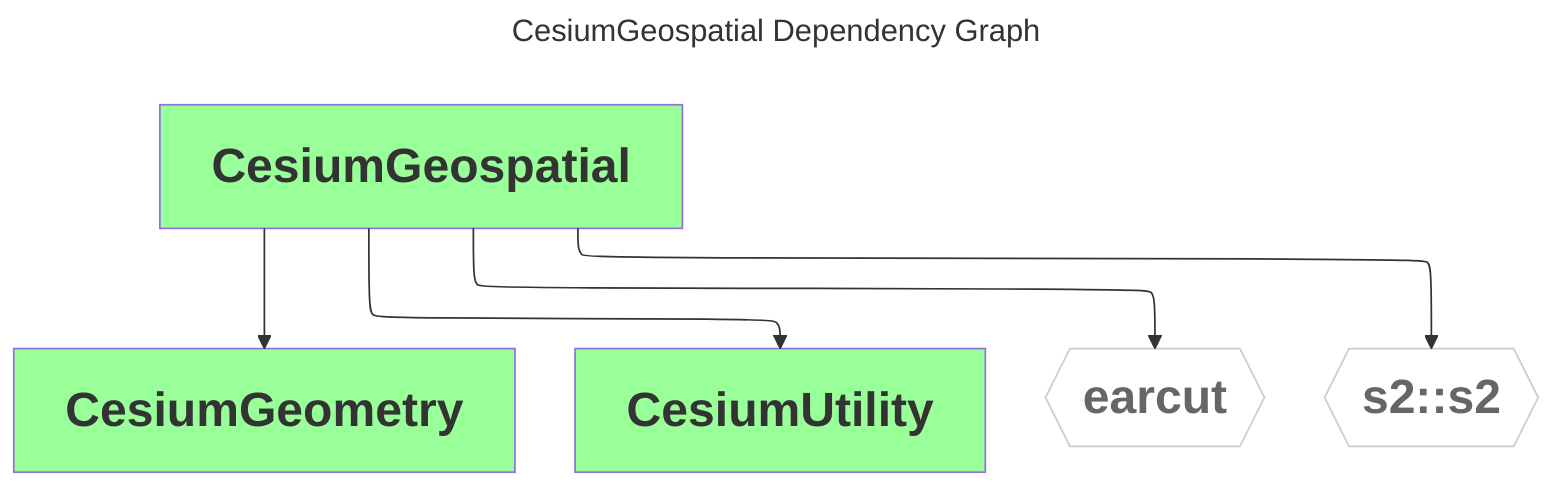 ---
comment: This file was generated by dep-graph-gen. DO NOT EDIT THIS FILE!
config:
  layout: elk
title: CesiumGeospatial Dependency Graph
---
graph TD
  classDef dependencyNode fill:#fff,stroke:#ccc,color:#666,font-weight:bold,font-size:28px
  classDef libraryNode fill:#9f9,font-weight:bold,font-size:28px
  CesiumGeospatial[CesiumGeospatial] --> CesiumGeometry[CesiumGeometry]
  CesiumGeospatial[CesiumGeospatial] --> CesiumUtility[CesiumUtility]
  CesiumGeospatial[CesiumGeospatial] --> earcut{{earcut}}
  CesiumGeospatial[CesiumGeospatial] --> s2_s2{{s2::s2}}
  class earcut,s2_s2 dependencyNode
  class CesiumGeometry,CesiumUtility,CesiumGeospatial libraryNode